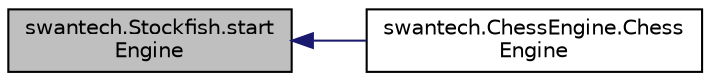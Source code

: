 digraph "swantech.Stockfish.startEngine"
{
  edge [fontname="Helvetica",fontsize="10",labelfontname="Helvetica",labelfontsize="10"];
  node [fontname="Helvetica",fontsize="10",shape=record];
  rankdir="LR";
  Node1 [label="swantech.Stockfish.start\lEngine",height=0.2,width=0.4,color="black", fillcolor="grey75", style="filled", fontcolor="black"];
  Node1 -> Node2 [dir="back",color="midnightblue",fontsize="10",style="solid",fontname="Helvetica"];
  Node2 [label="swantech.ChessEngine.Chess\lEngine",height=0.2,width=0.4,color="black", fillcolor="white", style="filled",URL="$classswantech_1_1_chess_engine.html#a206b7f60195b050af7bf73124a359bd5"];
}

